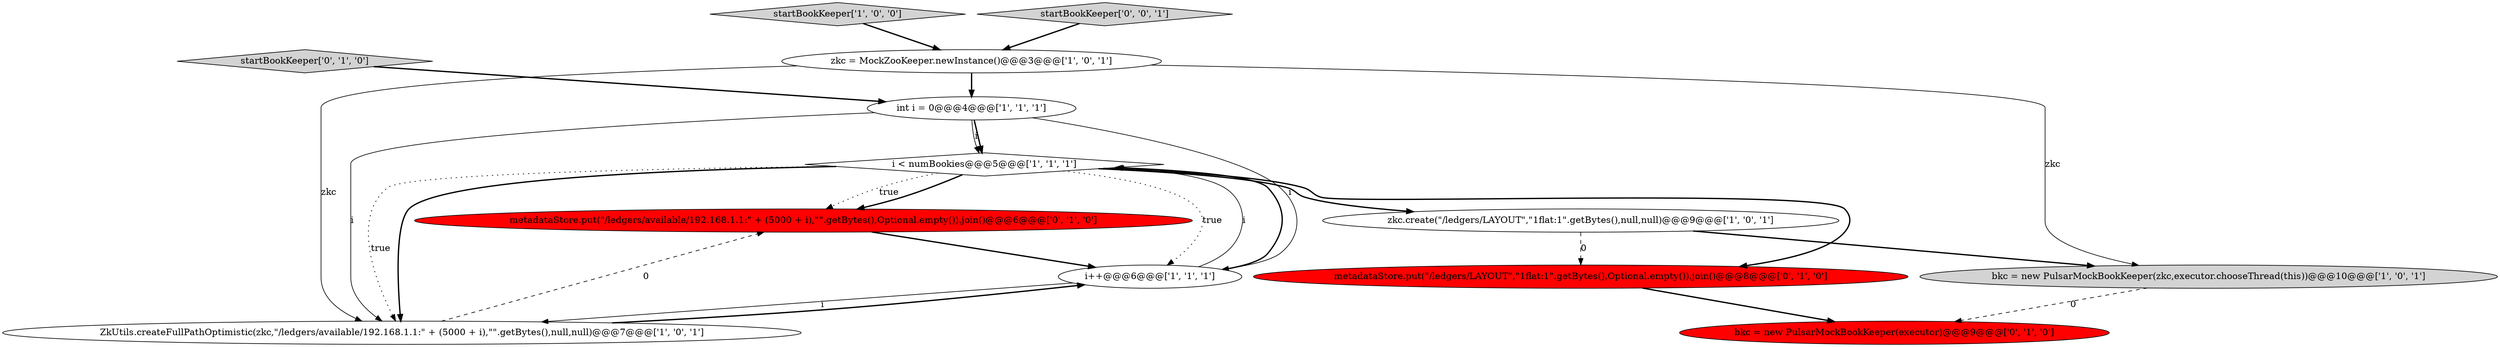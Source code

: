 digraph {
8 [style = filled, label = "bkc = new PulsarMockBookKeeper(executor)@@@9@@@['0', '1', '0']", fillcolor = red, shape = ellipse image = "AAA1AAABBB2BBB"];
1 [style = filled, label = "startBookKeeper['1', '0', '0']", fillcolor = lightgray, shape = diamond image = "AAA0AAABBB1BBB"];
4 [style = filled, label = "i < numBookies@@@5@@@['1', '1', '1']", fillcolor = white, shape = diamond image = "AAA0AAABBB1BBB"];
10 [style = filled, label = "metadataStore.put(\"/ledgers/available/192.168.1.1:\" + (5000 + i),\"\".getBytes(),Optional.empty()).join()@@@6@@@['0', '1', '0']", fillcolor = red, shape = ellipse image = "AAA1AAABBB2BBB"];
0 [style = filled, label = "int i = 0@@@4@@@['1', '1', '1']", fillcolor = white, shape = ellipse image = "AAA0AAABBB1BBB"];
11 [style = filled, label = "startBookKeeper['0', '1', '0']", fillcolor = lightgray, shape = diamond image = "AAA0AAABBB2BBB"];
6 [style = filled, label = "ZkUtils.createFullPathOptimistic(zkc,\"/ledgers/available/192.168.1.1:\" + (5000 + i),\"\".getBytes(),null,null)@@@7@@@['1', '0', '1']", fillcolor = white, shape = ellipse image = "AAA0AAABBB1BBB"];
7 [style = filled, label = "zkc.create(\"/ledgers/LAYOUT\",\"1flat:1\".getBytes(),null,null)@@@9@@@['1', '0', '1']", fillcolor = white, shape = ellipse image = "AAA0AAABBB1BBB"];
12 [style = filled, label = "startBookKeeper['0', '0', '1']", fillcolor = lightgray, shape = diamond image = "AAA0AAABBB3BBB"];
9 [style = filled, label = "metadataStore.put(\"/ledgers/LAYOUT\",\"1flat:1\".getBytes(),Optional.empty()).join()@@@8@@@['0', '1', '0']", fillcolor = red, shape = ellipse image = "AAA1AAABBB2BBB"];
3 [style = filled, label = "bkc = new PulsarMockBookKeeper(zkc,executor.chooseThread(this))@@@10@@@['1', '0', '1']", fillcolor = lightgray, shape = ellipse image = "AAA0AAABBB1BBB"];
5 [style = filled, label = "zkc = MockZooKeeper.newInstance()@@@3@@@['1', '0', '1']", fillcolor = white, shape = ellipse image = "AAA0AAABBB1BBB"];
2 [style = filled, label = "i++@@@6@@@['1', '1', '1']", fillcolor = white, shape = ellipse image = "AAA0AAABBB1BBB"];
1->5 [style = bold, label=""];
4->6 [style = dotted, label="true"];
4->10 [style = bold, label=""];
4->9 [style = bold, label=""];
12->5 [style = bold, label=""];
4->6 [style = bold, label=""];
2->6 [style = solid, label="i"];
4->10 [style = dotted, label="true"];
0->4 [style = solid, label="i"];
9->8 [style = bold, label=""];
2->4 [style = bold, label=""];
7->3 [style = bold, label=""];
4->7 [style = bold, label=""];
6->10 [style = dashed, label="0"];
5->3 [style = solid, label="zkc"];
6->2 [style = bold, label=""];
11->0 [style = bold, label=""];
5->6 [style = solid, label="zkc"];
5->0 [style = bold, label=""];
0->4 [style = bold, label=""];
7->9 [style = dashed, label="0"];
2->4 [style = solid, label="i"];
3->8 [style = dashed, label="0"];
10->2 [style = bold, label=""];
0->6 [style = solid, label="i"];
4->2 [style = dotted, label="true"];
0->2 [style = solid, label="i"];
}
